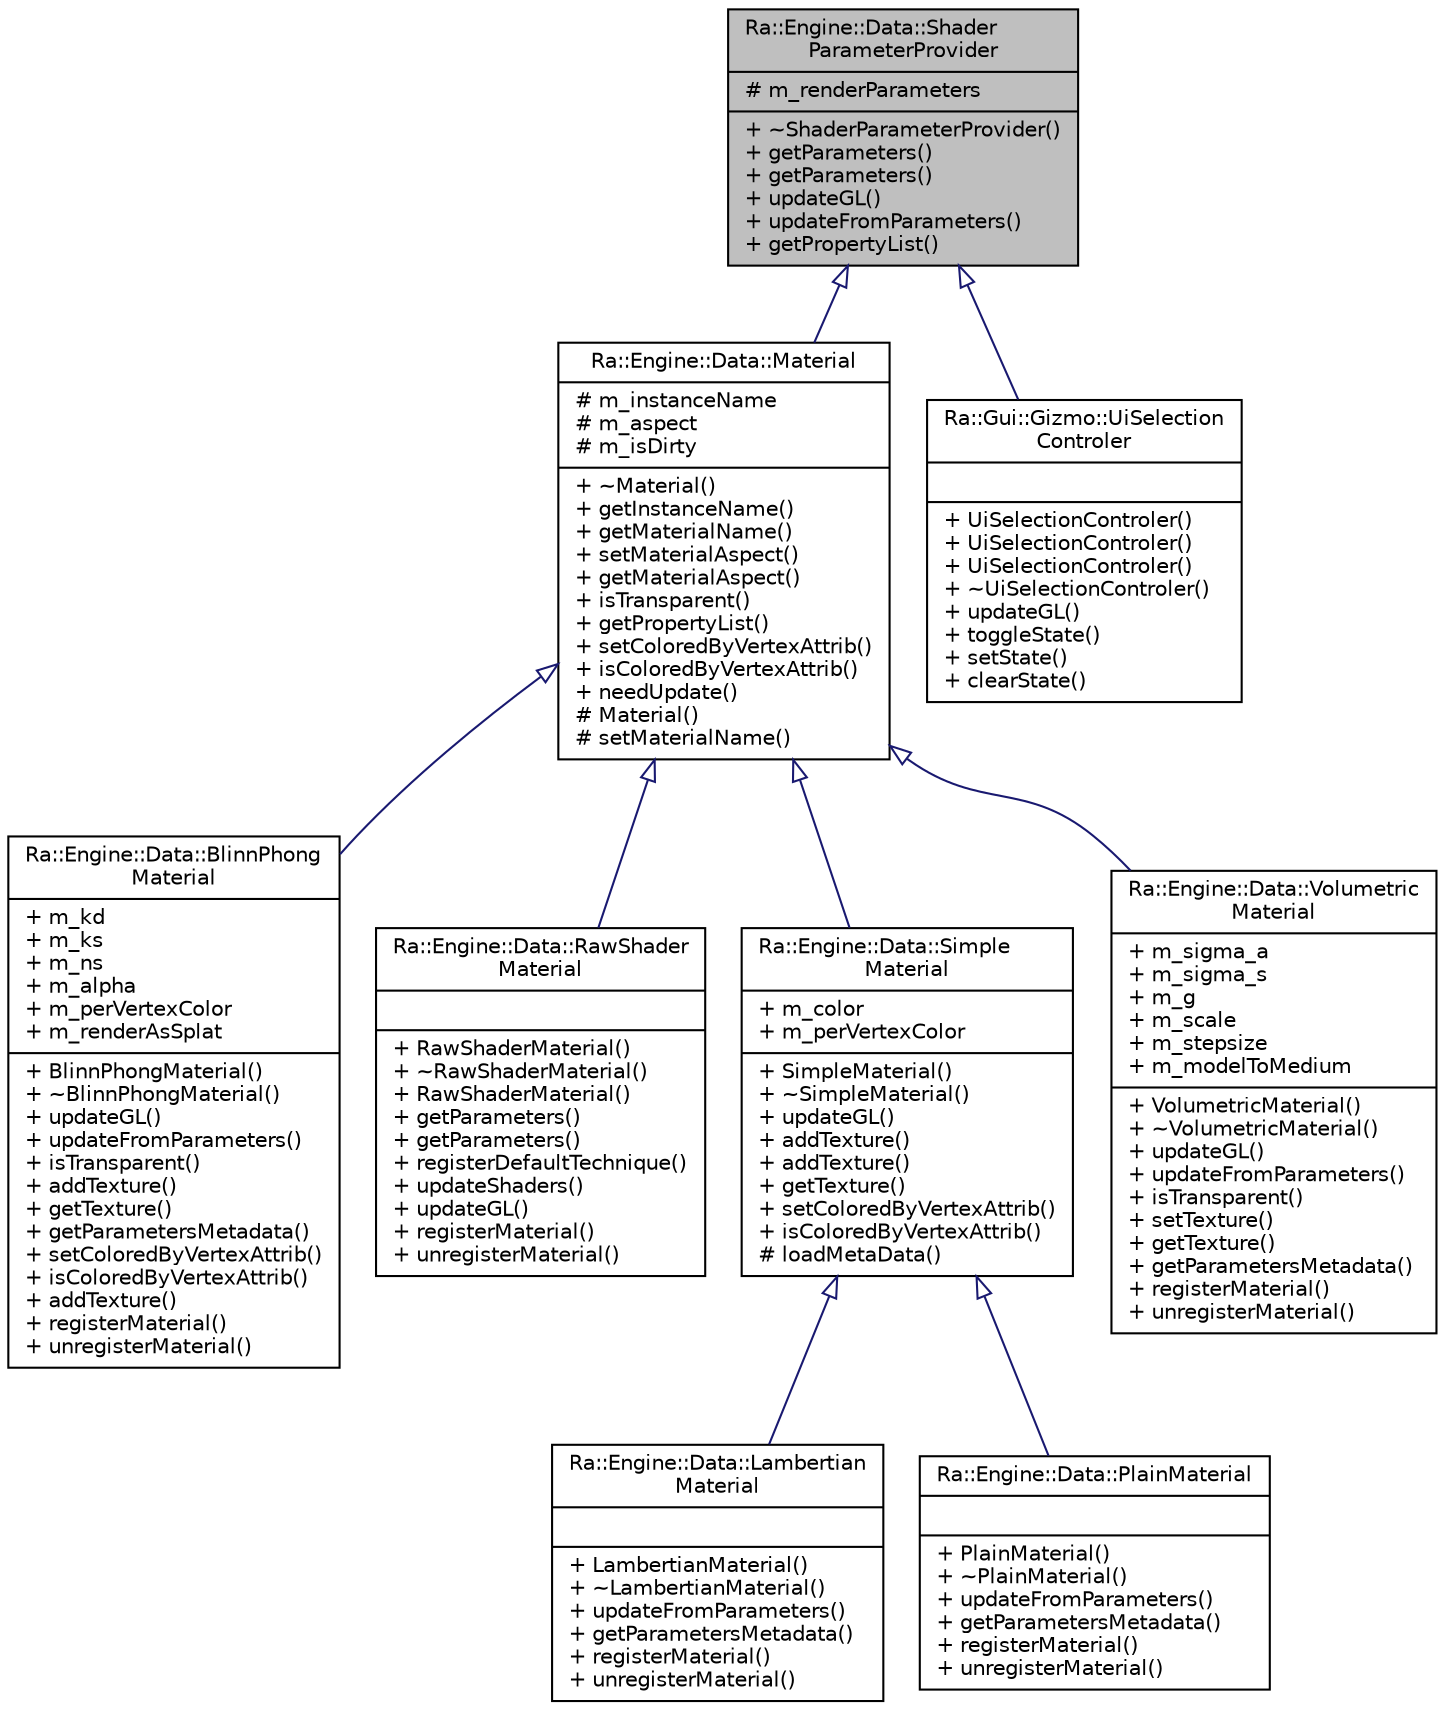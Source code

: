 digraph "Ra::Engine::Data::ShaderParameterProvider"
{
 // INTERACTIVE_SVG=YES
 // LATEX_PDF_SIZE
  edge [fontname="Helvetica",fontsize="10",labelfontname="Helvetica",labelfontsize="10"];
  node [fontname="Helvetica",fontsize="10",shape=record];
  Node1 [label="{Ra::Engine::Data::Shader\lParameterProvider\n|# m_renderParameters\l|+ ~ShaderParameterProvider()\l+ getParameters()\l+ getParameters()\l+ updateGL()\l+ updateFromParameters()\l+ getPropertyList()\l}",height=0.2,width=0.4,color="black", fillcolor="grey75", style="filled", fontcolor="black",tooltip=" "];
  Node1 -> Node2 [dir="back",color="midnightblue",fontsize="10",style="solid",arrowtail="onormal",fontname="Helvetica"];
  Node2 [label="{Ra::Engine::Data::Material\n|# m_instanceName\l# m_aspect\l# m_isDirty\l|+ ~Material()\l+ getInstanceName()\l+ getMaterialName()\l+ setMaterialAspect()\l+ getMaterialAspect()\l+ isTransparent()\l+ getPropertyList()\l+ setColoredByVertexAttrib()\l+ isColoredByVertexAttrib()\l+ needUpdate()\l# Material()\l# setMaterialName()\l}",height=0.2,width=0.4,color="black", fillcolor="white", style="filled",URL="$classRa_1_1Engine_1_1Data_1_1Material.html",tooltip=" "];
  Node2 -> Node3 [dir="back",color="midnightblue",fontsize="10",style="solid",arrowtail="onormal",fontname="Helvetica"];
  Node3 [label="{Ra::Engine::Data::BlinnPhong\lMaterial\n|+ m_kd\l+ m_ks\l+ m_ns\l+ m_alpha\l+ m_perVertexColor\l+ m_renderAsSplat\l|+ BlinnPhongMaterial()\l+ ~BlinnPhongMaterial()\l+ updateGL()\l+ updateFromParameters()\l+ isTransparent()\l+ addTexture()\l+ getTexture()\l+ getParametersMetadata()\l+ setColoredByVertexAttrib()\l+ isColoredByVertexAttrib()\l+ addTexture()\l+ registerMaterial()\l+ unregisterMaterial()\l}",height=0.2,width=0.4,color="black", fillcolor="white", style="filled",URL="$classRa_1_1Engine_1_1Data_1_1BlinnPhongMaterial.html",tooltip=" "];
  Node2 -> Node4 [dir="back",color="midnightblue",fontsize="10",style="solid",arrowtail="onormal",fontname="Helvetica"];
  Node4 [label="{Ra::Engine::Data::RawShader\lMaterial\n||+ RawShaderMaterial()\l+ ~RawShaderMaterial()\l+ RawShaderMaterial()\l+ getParameters()\l+ getParameters()\l+ registerDefaultTechnique()\l+ updateShaders()\l+ updateGL()\l+ registerMaterial()\l+ unregisterMaterial()\l}",height=0.2,width=0.4,color="black", fillcolor="white", style="filled",URL="$classRa_1_1Engine_1_1Data_1_1RawShaderMaterial.html",tooltip=" "];
  Node2 -> Node5 [dir="back",color="midnightblue",fontsize="10",style="solid",arrowtail="onormal",fontname="Helvetica"];
  Node5 [label="{Ra::Engine::Data::Simple\lMaterial\n|+ m_color\l+ m_perVertexColor\l|+ SimpleMaterial()\l+ ~SimpleMaterial()\l+ updateGL()\l+ addTexture()\l+ addTexture()\l+ getTexture()\l+ setColoredByVertexAttrib()\l+ isColoredByVertexAttrib()\l# loadMetaData()\l}",height=0.2,width=0.4,color="black", fillcolor="white", style="filled",URL="$classRa_1_1Engine_1_1Data_1_1SimpleMaterial.html",tooltip=" "];
  Node5 -> Node6 [dir="back",color="midnightblue",fontsize="10",style="solid",arrowtail="onormal",fontname="Helvetica"];
  Node6 [label="{Ra::Engine::Data::Lambertian\lMaterial\n||+ LambertianMaterial()\l+ ~LambertianMaterial()\l+ updateFromParameters()\l+ getParametersMetadata()\l+ registerMaterial()\l+ unregisterMaterial()\l}",height=0.2,width=0.4,color="black", fillcolor="white", style="filled",URL="$classRa_1_1Engine_1_1Data_1_1LambertianMaterial.html",tooltip=" "];
  Node5 -> Node7 [dir="back",color="midnightblue",fontsize="10",style="solid",arrowtail="onormal",fontname="Helvetica"];
  Node7 [label="{Ra::Engine::Data::PlainMaterial\n||+ PlainMaterial()\l+ ~PlainMaterial()\l+ updateFromParameters()\l+ getParametersMetadata()\l+ registerMaterial()\l+ unregisterMaterial()\l}",height=0.2,width=0.4,color="black", fillcolor="white", style="filled",URL="$classRa_1_1Engine_1_1Data_1_1PlainMaterial.html",tooltip=" "];
  Node2 -> Node8 [dir="back",color="midnightblue",fontsize="10",style="solid",arrowtail="onormal",fontname="Helvetica"];
  Node8 [label="{Ra::Engine::Data::Volumetric\lMaterial\n|+ m_sigma_a\l+ m_sigma_s\l+ m_g\l+ m_scale\l+ m_stepsize\l+ m_modelToMedium\l|+ VolumetricMaterial()\l+ ~VolumetricMaterial()\l+ updateGL()\l+ updateFromParameters()\l+ isTransparent()\l+ setTexture()\l+ getTexture()\l+ getParametersMetadata()\l+ registerMaterial()\l+ unregisterMaterial()\l}",height=0.2,width=0.4,color="black", fillcolor="white", style="filled",URL="$classRa_1_1Engine_1_1Data_1_1VolumetricMaterial.html",tooltip=" "];
  Node1 -> Node9 [dir="back",color="midnightblue",fontsize="10",style="solid",arrowtail="onormal",fontname="Helvetica"];
  Node9 [label="{Ra::Gui::Gizmo::UiSelection\lControler\n||+ UiSelectionControler()\l+ UiSelectionControler()\l+ UiSelectionControler()\l+ ~UiSelectionControler()\l+ updateGL()\l+ toggleState()\l+ setState()\l+ clearState()\l}",height=0.2,width=0.4,color="black", fillcolor="white", style="filled",URL="$classRa_1_1Gui_1_1Gizmo_1_1UiSelectionControler.html",tooltip=" "];
}
